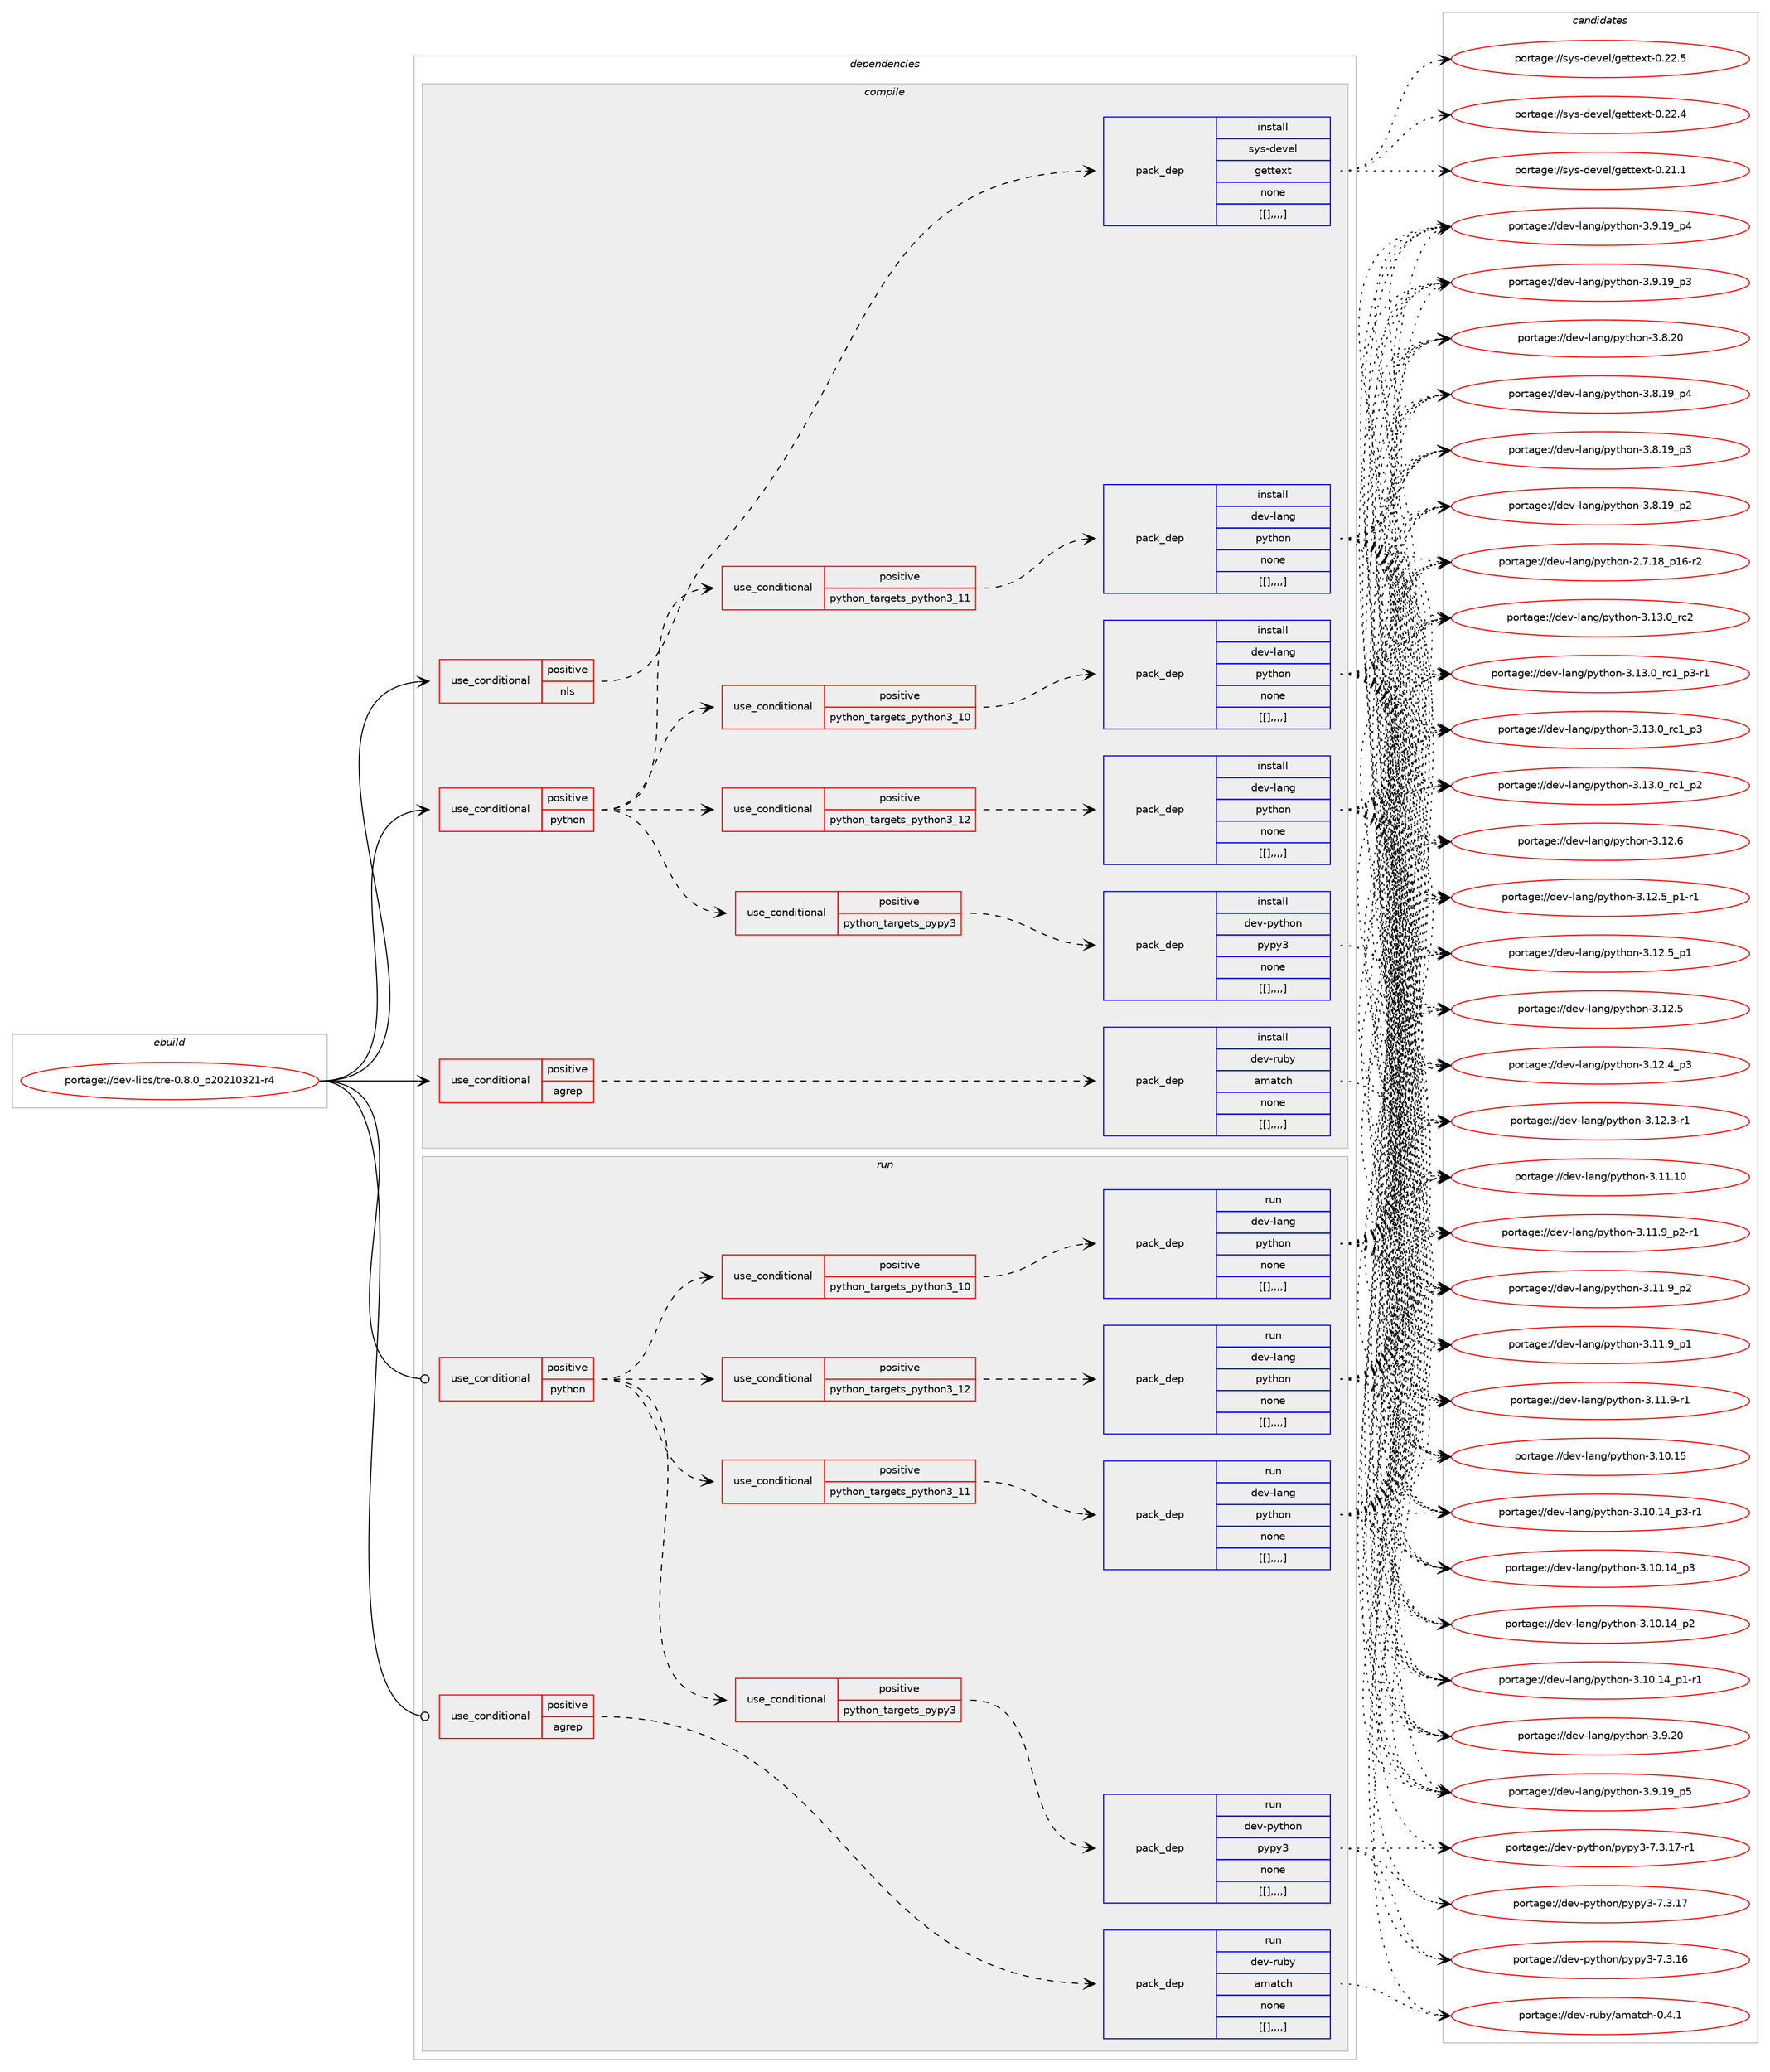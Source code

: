 digraph prolog {

# *************
# Graph options
# *************

newrank=true;
concentrate=true;
compound=true;
graph [rankdir=LR,fontname=Helvetica,fontsize=10,ranksep=1.5];#, ranksep=2.5, nodesep=0.2];
edge  [arrowhead=vee];
node  [fontname=Helvetica,fontsize=10];

# **********
# The ebuild
# **********

subgraph cluster_leftcol {
color=gray;
label=<<i>ebuild</i>>;
id [label="portage://dev-libs/tre-0.8.0_p20210321-r4", color=red, width=4, href="../dev-libs/tre-0.8.0_p20210321-r4.svg"];
}

# ****************
# The dependencies
# ****************

subgraph cluster_midcol {
color=gray;
label=<<i>dependencies</i>>;
subgraph cluster_compile {
fillcolor="#eeeeee";
style=filled;
label=<<i>compile</i>>;
subgraph cond28738 {
dependency115274 [label=<<TABLE BORDER="0" CELLBORDER="1" CELLSPACING="0" CELLPADDING="4"><TR><TD ROWSPAN="3" CELLPADDING="10">use_conditional</TD></TR><TR><TD>positive</TD></TR><TR><TD>agrep</TD></TR></TABLE>>, shape=none, color=red];
subgraph pack85368 {
dependency115275 [label=<<TABLE BORDER="0" CELLBORDER="1" CELLSPACING="0" CELLPADDING="4" WIDTH="220"><TR><TD ROWSPAN="6" CELLPADDING="30">pack_dep</TD></TR><TR><TD WIDTH="110">install</TD></TR><TR><TD>dev-ruby</TD></TR><TR><TD>amatch</TD></TR><TR><TD>none</TD></TR><TR><TD>[[],,,,]</TD></TR></TABLE>>, shape=none, color=blue];
}
dependency115274:e -> dependency115275:w [weight=20,style="dashed",arrowhead="vee"];
}
id:e -> dependency115274:w [weight=20,style="solid",arrowhead="vee"];
subgraph cond28739 {
dependency115276 [label=<<TABLE BORDER="0" CELLBORDER="1" CELLSPACING="0" CELLPADDING="4"><TR><TD ROWSPAN="3" CELLPADDING="10">use_conditional</TD></TR><TR><TD>positive</TD></TR><TR><TD>nls</TD></TR></TABLE>>, shape=none, color=red];
subgraph pack85369 {
dependency115277 [label=<<TABLE BORDER="0" CELLBORDER="1" CELLSPACING="0" CELLPADDING="4" WIDTH="220"><TR><TD ROWSPAN="6" CELLPADDING="30">pack_dep</TD></TR><TR><TD WIDTH="110">install</TD></TR><TR><TD>sys-devel</TD></TR><TR><TD>gettext</TD></TR><TR><TD>none</TD></TR><TR><TD>[[],,,,]</TD></TR></TABLE>>, shape=none, color=blue];
}
dependency115276:e -> dependency115277:w [weight=20,style="dashed",arrowhead="vee"];
}
id:e -> dependency115276:w [weight=20,style="solid",arrowhead="vee"];
subgraph cond28740 {
dependency115278 [label=<<TABLE BORDER="0" CELLBORDER="1" CELLSPACING="0" CELLPADDING="4"><TR><TD ROWSPAN="3" CELLPADDING="10">use_conditional</TD></TR><TR><TD>positive</TD></TR><TR><TD>python</TD></TR></TABLE>>, shape=none, color=red];
subgraph cond28741 {
dependency115279 [label=<<TABLE BORDER="0" CELLBORDER="1" CELLSPACING="0" CELLPADDING="4"><TR><TD ROWSPAN="3" CELLPADDING="10">use_conditional</TD></TR><TR><TD>positive</TD></TR><TR><TD>python_targets_pypy3</TD></TR></TABLE>>, shape=none, color=red];
subgraph pack85370 {
dependency115280 [label=<<TABLE BORDER="0" CELLBORDER="1" CELLSPACING="0" CELLPADDING="4" WIDTH="220"><TR><TD ROWSPAN="6" CELLPADDING="30">pack_dep</TD></TR><TR><TD WIDTH="110">install</TD></TR><TR><TD>dev-python</TD></TR><TR><TD>pypy3</TD></TR><TR><TD>none</TD></TR><TR><TD>[[],,,,]</TD></TR></TABLE>>, shape=none, color=blue];
}
dependency115279:e -> dependency115280:w [weight=20,style="dashed",arrowhead="vee"];
}
dependency115278:e -> dependency115279:w [weight=20,style="dashed",arrowhead="vee"];
subgraph cond28742 {
dependency115281 [label=<<TABLE BORDER="0" CELLBORDER="1" CELLSPACING="0" CELLPADDING="4"><TR><TD ROWSPAN="3" CELLPADDING="10">use_conditional</TD></TR><TR><TD>positive</TD></TR><TR><TD>python_targets_python3_10</TD></TR></TABLE>>, shape=none, color=red];
subgraph pack85371 {
dependency115282 [label=<<TABLE BORDER="0" CELLBORDER="1" CELLSPACING="0" CELLPADDING="4" WIDTH="220"><TR><TD ROWSPAN="6" CELLPADDING="30">pack_dep</TD></TR><TR><TD WIDTH="110">install</TD></TR><TR><TD>dev-lang</TD></TR><TR><TD>python</TD></TR><TR><TD>none</TD></TR><TR><TD>[[],,,,]</TD></TR></TABLE>>, shape=none, color=blue];
}
dependency115281:e -> dependency115282:w [weight=20,style="dashed",arrowhead="vee"];
}
dependency115278:e -> dependency115281:w [weight=20,style="dashed",arrowhead="vee"];
subgraph cond28743 {
dependency115283 [label=<<TABLE BORDER="0" CELLBORDER="1" CELLSPACING="0" CELLPADDING="4"><TR><TD ROWSPAN="3" CELLPADDING="10">use_conditional</TD></TR><TR><TD>positive</TD></TR><TR><TD>python_targets_python3_11</TD></TR></TABLE>>, shape=none, color=red];
subgraph pack85372 {
dependency115284 [label=<<TABLE BORDER="0" CELLBORDER="1" CELLSPACING="0" CELLPADDING="4" WIDTH="220"><TR><TD ROWSPAN="6" CELLPADDING="30">pack_dep</TD></TR><TR><TD WIDTH="110">install</TD></TR><TR><TD>dev-lang</TD></TR><TR><TD>python</TD></TR><TR><TD>none</TD></TR><TR><TD>[[],,,,]</TD></TR></TABLE>>, shape=none, color=blue];
}
dependency115283:e -> dependency115284:w [weight=20,style="dashed",arrowhead="vee"];
}
dependency115278:e -> dependency115283:w [weight=20,style="dashed",arrowhead="vee"];
subgraph cond28744 {
dependency115285 [label=<<TABLE BORDER="0" CELLBORDER="1" CELLSPACING="0" CELLPADDING="4"><TR><TD ROWSPAN="3" CELLPADDING="10">use_conditional</TD></TR><TR><TD>positive</TD></TR><TR><TD>python_targets_python3_12</TD></TR></TABLE>>, shape=none, color=red];
subgraph pack85373 {
dependency115286 [label=<<TABLE BORDER="0" CELLBORDER="1" CELLSPACING="0" CELLPADDING="4" WIDTH="220"><TR><TD ROWSPAN="6" CELLPADDING="30">pack_dep</TD></TR><TR><TD WIDTH="110">install</TD></TR><TR><TD>dev-lang</TD></TR><TR><TD>python</TD></TR><TR><TD>none</TD></TR><TR><TD>[[],,,,]</TD></TR></TABLE>>, shape=none, color=blue];
}
dependency115285:e -> dependency115286:w [weight=20,style="dashed",arrowhead="vee"];
}
dependency115278:e -> dependency115285:w [weight=20,style="dashed",arrowhead="vee"];
}
id:e -> dependency115278:w [weight=20,style="solid",arrowhead="vee"];
}
subgraph cluster_compileandrun {
fillcolor="#eeeeee";
style=filled;
label=<<i>compile and run</i>>;
}
subgraph cluster_run {
fillcolor="#eeeeee";
style=filled;
label=<<i>run</i>>;
subgraph cond28745 {
dependency115287 [label=<<TABLE BORDER="0" CELLBORDER="1" CELLSPACING="0" CELLPADDING="4"><TR><TD ROWSPAN="3" CELLPADDING="10">use_conditional</TD></TR><TR><TD>positive</TD></TR><TR><TD>agrep</TD></TR></TABLE>>, shape=none, color=red];
subgraph pack85374 {
dependency115288 [label=<<TABLE BORDER="0" CELLBORDER="1" CELLSPACING="0" CELLPADDING="4" WIDTH="220"><TR><TD ROWSPAN="6" CELLPADDING="30">pack_dep</TD></TR><TR><TD WIDTH="110">run</TD></TR><TR><TD>dev-ruby</TD></TR><TR><TD>amatch</TD></TR><TR><TD>none</TD></TR><TR><TD>[[],,,,]</TD></TR></TABLE>>, shape=none, color=blue];
}
dependency115287:e -> dependency115288:w [weight=20,style="dashed",arrowhead="vee"];
}
id:e -> dependency115287:w [weight=20,style="solid",arrowhead="odot"];
subgraph cond28746 {
dependency115289 [label=<<TABLE BORDER="0" CELLBORDER="1" CELLSPACING="0" CELLPADDING="4"><TR><TD ROWSPAN="3" CELLPADDING="10">use_conditional</TD></TR><TR><TD>positive</TD></TR><TR><TD>python</TD></TR></TABLE>>, shape=none, color=red];
subgraph cond28747 {
dependency115290 [label=<<TABLE BORDER="0" CELLBORDER="1" CELLSPACING="0" CELLPADDING="4"><TR><TD ROWSPAN="3" CELLPADDING="10">use_conditional</TD></TR><TR><TD>positive</TD></TR><TR><TD>python_targets_pypy3</TD></TR></TABLE>>, shape=none, color=red];
subgraph pack85375 {
dependency115291 [label=<<TABLE BORDER="0" CELLBORDER="1" CELLSPACING="0" CELLPADDING="4" WIDTH="220"><TR><TD ROWSPAN="6" CELLPADDING="30">pack_dep</TD></TR><TR><TD WIDTH="110">run</TD></TR><TR><TD>dev-python</TD></TR><TR><TD>pypy3</TD></TR><TR><TD>none</TD></TR><TR><TD>[[],,,,]</TD></TR></TABLE>>, shape=none, color=blue];
}
dependency115290:e -> dependency115291:w [weight=20,style="dashed",arrowhead="vee"];
}
dependency115289:e -> dependency115290:w [weight=20,style="dashed",arrowhead="vee"];
subgraph cond28748 {
dependency115292 [label=<<TABLE BORDER="0" CELLBORDER="1" CELLSPACING="0" CELLPADDING="4"><TR><TD ROWSPAN="3" CELLPADDING="10">use_conditional</TD></TR><TR><TD>positive</TD></TR><TR><TD>python_targets_python3_10</TD></TR></TABLE>>, shape=none, color=red];
subgraph pack85376 {
dependency115293 [label=<<TABLE BORDER="0" CELLBORDER="1" CELLSPACING="0" CELLPADDING="4" WIDTH="220"><TR><TD ROWSPAN="6" CELLPADDING="30">pack_dep</TD></TR><TR><TD WIDTH="110">run</TD></TR><TR><TD>dev-lang</TD></TR><TR><TD>python</TD></TR><TR><TD>none</TD></TR><TR><TD>[[],,,,]</TD></TR></TABLE>>, shape=none, color=blue];
}
dependency115292:e -> dependency115293:w [weight=20,style="dashed",arrowhead="vee"];
}
dependency115289:e -> dependency115292:w [weight=20,style="dashed",arrowhead="vee"];
subgraph cond28749 {
dependency115294 [label=<<TABLE BORDER="0" CELLBORDER="1" CELLSPACING="0" CELLPADDING="4"><TR><TD ROWSPAN="3" CELLPADDING="10">use_conditional</TD></TR><TR><TD>positive</TD></TR><TR><TD>python_targets_python3_11</TD></TR></TABLE>>, shape=none, color=red];
subgraph pack85377 {
dependency115295 [label=<<TABLE BORDER="0" CELLBORDER="1" CELLSPACING="0" CELLPADDING="4" WIDTH="220"><TR><TD ROWSPAN="6" CELLPADDING="30">pack_dep</TD></TR><TR><TD WIDTH="110">run</TD></TR><TR><TD>dev-lang</TD></TR><TR><TD>python</TD></TR><TR><TD>none</TD></TR><TR><TD>[[],,,,]</TD></TR></TABLE>>, shape=none, color=blue];
}
dependency115294:e -> dependency115295:w [weight=20,style="dashed",arrowhead="vee"];
}
dependency115289:e -> dependency115294:w [weight=20,style="dashed",arrowhead="vee"];
subgraph cond28750 {
dependency115296 [label=<<TABLE BORDER="0" CELLBORDER="1" CELLSPACING="0" CELLPADDING="4"><TR><TD ROWSPAN="3" CELLPADDING="10">use_conditional</TD></TR><TR><TD>positive</TD></TR><TR><TD>python_targets_python3_12</TD></TR></TABLE>>, shape=none, color=red];
subgraph pack85378 {
dependency115297 [label=<<TABLE BORDER="0" CELLBORDER="1" CELLSPACING="0" CELLPADDING="4" WIDTH="220"><TR><TD ROWSPAN="6" CELLPADDING="30">pack_dep</TD></TR><TR><TD WIDTH="110">run</TD></TR><TR><TD>dev-lang</TD></TR><TR><TD>python</TD></TR><TR><TD>none</TD></TR><TR><TD>[[],,,,]</TD></TR></TABLE>>, shape=none, color=blue];
}
dependency115296:e -> dependency115297:w [weight=20,style="dashed",arrowhead="vee"];
}
dependency115289:e -> dependency115296:w [weight=20,style="dashed",arrowhead="vee"];
}
id:e -> dependency115289:w [weight=20,style="solid",arrowhead="odot"];
}
}

# **************
# The candidates
# **************

subgraph cluster_choices {
rank=same;
color=gray;
label=<<i>candidates</i>>;

subgraph choice85368 {
color=black;
nodesep=1;
choice100101118451141179812147971099711699104454846524649 [label="portage://dev-ruby/amatch-0.4.1", color=red, width=4,href="../dev-ruby/amatch-0.4.1.svg"];
dependency115275:e -> choice100101118451141179812147971099711699104454846524649:w [style=dotted,weight="100"];
}
subgraph choice85369 {
color=black;
nodesep=1;
choice115121115451001011181011084710310111611610112011645484650504653 [label="portage://sys-devel/gettext-0.22.5", color=red, width=4,href="../sys-devel/gettext-0.22.5.svg"];
choice115121115451001011181011084710310111611610112011645484650504652 [label="portage://sys-devel/gettext-0.22.4", color=red, width=4,href="../sys-devel/gettext-0.22.4.svg"];
choice115121115451001011181011084710310111611610112011645484650494649 [label="portage://sys-devel/gettext-0.21.1", color=red, width=4,href="../sys-devel/gettext-0.21.1.svg"];
dependency115277:e -> choice115121115451001011181011084710310111611610112011645484650504653:w [style=dotted,weight="100"];
dependency115277:e -> choice115121115451001011181011084710310111611610112011645484650504652:w [style=dotted,weight="100"];
dependency115277:e -> choice115121115451001011181011084710310111611610112011645484650494649:w [style=dotted,weight="100"];
}
subgraph choice85370 {
color=black;
nodesep=1;
choice100101118451121211161041111104711212111212151455546514649554511449 [label="portage://dev-python/pypy3-7.3.17-r1", color=red, width=4,href="../dev-python/pypy3-7.3.17-r1.svg"];
choice10010111845112121116104111110471121211121215145554651464955 [label="portage://dev-python/pypy3-7.3.17", color=red, width=4,href="../dev-python/pypy3-7.3.17.svg"];
choice10010111845112121116104111110471121211121215145554651464954 [label="portage://dev-python/pypy3-7.3.16", color=red, width=4,href="../dev-python/pypy3-7.3.16.svg"];
dependency115280:e -> choice100101118451121211161041111104711212111212151455546514649554511449:w [style=dotted,weight="100"];
dependency115280:e -> choice10010111845112121116104111110471121211121215145554651464955:w [style=dotted,weight="100"];
dependency115280:e -> choice10010111845112121116104111110471121211121215145554651464954:w [style=dotted,weight="100"];
}
subgraph choice85371 {
color=black;
nodesep=1;
choice10010111845108971101034711212111610411111045514649514648951149950 [label="portage://dev-lang/python-3.13.0_rc2", color=red, width=4,href="../dev-lang/python-3.13.0_rc2.svg"];
choice1001011184510897110103471121211161041111104551464951464895114994995112514511449 [label="portage://dev-lang/python-3.13.0_rc1_p3-r1", color=red, width=4,href="../dev-lang/python-3.13.0_rc1_p3-r1.svg"];
choice100101118451089711010347112121116104111110455146495146489511499499511251 [label="portage://dev-lang/python-3.13.0_rc1_p3", color=red, width=4,href="../dev-lang/python-3.13.0_rc1_p3.svg"];
choice100101118451089711010347112121116104111110455146495146489511499499511250 [label="portage://dev-lang/python-3.13.0_rc1_p2", color=red, width=4,href="../dev-lang/python-3.13.0_rc1_p2.svg"];
choice10010111845108971101034711212111610411111045514649504654 [label="portage://dev-lang/python-3.12.6", color=red, width=4,href="../dev-lang/python-3.12.6.svg"];
choice1001011184510897110103471121211161041111104551464950465395112494511449 [label="portage://dev-lang/python-3.12.5_p1-r1", color=red, width=4,href="../dev-lang/python-3.12.5_p1-r1.svg"];
choice100101118451089711010347112121116104111110455146495046539511249 [label="portage://dev-lang/python-3.12.5_p1", color=red, width=4,href="../dev-lang/python-3.12.5_p1.svg"];
choice10010111845108971101034711212111610411111045514649504653 [label="portage://dev-lang/python-3.12.5", color=red, width=4,href="../dev-lang/python-3.12.5.svg"];
choice100101118451089711010347112121116104111110455146495046529511251 [label="portage://dev-lang/python-3.12.4_p3", color=red, width=4,href="../dev-lang/python-3.12.4_p3.svg"];
choice100101118451089711010347112121116104111110455146495046514511449 [label="portage://dev-lang/python-3.12.3-r1", color=red, width=4,href="../dev-lang/python-3.12.3-r1.svg"];
choice1001011184510897110103471121211161041111104551464949464948 [label="portage://dev-lang/python-3.11.10", color=red, width=4,href="../dev-lang/python-3.11.10.svg"];
choice1001011184510897110103471121211161041111104551464949465795112504511449 [label="portage://dev-lang/python-3.11.9_p2-r1", color=red, width=4,href="../dev-lang/python-3.11.9_p2-r1.svg"];
choice100101118451089711010347112121116104111110455146494946579511250 [label="portage://dev-lang/python-3.11.9_p2", color=red, width=4,href="../dev-lang/python-3.11.9_p2.svg"];
choice100101118451089711010347112121116104111110455146494946579511249 [label="portage://dev-lang/python-3.11.9_p1", color=red, width=4,href="../dev-lang/python-3.11.9_p1.svg"];
choice100101118451089711010347112121116104111110455146494946574511449 [label="portage://dev-lang/python-3.11.9-r1", color=red, width=4,href="../dev-lang/python-3.11.9-r1.svg"];
choice1001011184510897110103471121211161041111104551464948464953 [label="portage://dev-lang/python-3.10.15", color=red, width=4,href="../dev-lang/python-3.10.15.svg"];
choice100101118451089711010347112121116104111110455146494846495295112514511449 [label="portage://dev-lang/python-3.10.14_p3-r1", color=red, width=4,href="../dev-lang/python-3.10.14_p3-r1.svg"];
choice10010111845108971101034711212111610411111045514649484649529511251 [label="portage://dev-lang/python-3.10.14_p3", color=red, width=4,href="../dev-lang/python-3.10.14_p3.svg"];
choice10010111845108971101034711212111610411111045514649484649529511250 [label="portage://dev-lang/python-3.10.14_p2", color=red, width=4,href="../dev-lang/python-3.10.14_p2.svg"];
choice100101118451089711010347112121116104111110455146494846495295112494511449 [label="portage://dev-lang/python-3.10.14_p1-r1", color=red, width=4,href="../dev-lang/python-3.10.14_p1-r1.svg"];
choice10010111845108971101034711212111610411111045514657465048 [label="portage://dev-lang/python-3.9.20", color=red, width=4,href="../dev-lang/python-3.9.20.svg"];
choice100101118451089711010347112121116104111110455146574649579511253 [label="portage://dev-lang/python-3.9.19_p5", color=red, width=4,href="../dev-lang/python-3.9.19_p5.svg"];
choice100101118451089711010347112121116104111110455146574649579511252 [label="portage://dev-lang/python-3.9.19_p4", color=red, width=4,href="../dev-lang/python-3.9.19_p4.svg"];
choice100101118451089711010347112121116104111110455146574649579511251 [label="portage://dev-lang/python-3.9.19_p3", color=red, width=4,href="../dev-lang/python-3.9.19_p3.svg"];
choice10010111845108971101034711212111610411111045514656465048 [label="portage://dev-lang/python-3.8.20", color=red, width=4,href="../dev-lang/python-3.8.20.svg"];
choice100101118451089711010347112121116104111110455146564649579511252 [label="portage://dev-lang/python-3.8.19_p4", color=red, width=4,href="../dev-lang/python-3.8.19_p4.svg"];
choice100101118451089711010347112121116104111110455146564649579511251 [label="portage://dev-lang/python-3.8.19_p3", color=red, width=4,href="../dev-lang/python-3.8.19_p3.svg"];
choice100101118451089711010347112121116104111110455146564649579511250 [label="portage://dev-lang/python-3.8.19_p2", color=red, width=4,href="../dev-lang/python-3.8.19_p2.svg"];
choice100101118451089711010347112121116104111110455046554649569511249544511450 [label="portage://dev-lang/python-2.7.18_p16-r2", color=red, width=4,href="../dev-lang/python-2.7.18_p16-r2.svg"];
dependency115282:e -> choice10010111845108971101034711212111610411111045514649514648951149950:w [style=dotted,weight="100"];
dependency115282:e -> choice1001011184510897110103471121211161041111104551464951464895114994995112514511449:w [style=dotted,weight="100"];
dependency115282:e -> choice100101118451089711010347112121116104111110455146495146489511499499511251:w [style=dotted,weight="100"];
dependency115282:e -> choice100101118451089711010347112121116104111110455146495146489511499499511250:w [style=dotted,weight="100"];
dependency115282:e -> choice10010111845108971101034711212111610411111045514649504654:w [style=dotted,weight="100"];
dependency115282:e -> choice1001011184510897110103471121211161041111104551464950465395112494511449:w [style=dotted,weight="100"];
dependency115282:e -> choice100101118451089711010347112121116104111110455146495046539511249:w [style=dotted,weight="100"];
dependency115282:e -> choice10010111845108971101034711212111610411111045514649504653:w [style=dotted,weight="100"];
dependency115282:e -> choice100101118451089711010347112121116104111110455146495046529511251:w [style=dotted,weight="100"];
dependency115282:e -> choice100101118451089711010347112121116104111110455146495046514511449:w [style=dotted,weight="100"];
dependency115282:e -> choice1001011184510897110103471121211161041111104551464949464948:w [style=dotted,weight="100"];
dependency115282:e -> choice1001011184510897110103471121211161041111104551464949465795112504511449:w [style=dotted,weight="100"];
dependency115282:e -> choice100101118451089711010347112121116104111110455146494946579511250:w [style=dotted,weight="100"];
dependency115282:e -> choice100101118451089711010347112121116104111110455146494946579511249:w [style=dotted,weight="100"];
dependency115282:e -> choice100101118451089711010347112121116104111110455146494946574511449:w [style=dotted,weight="100"];
dependency115282:e -> choice1001011184510897110103471121211161041111104551464948464953:w [style=dotted,weight="100"];
dependency115282:e -> choice100101118451089711010347112121116104111110455146494846495295112514511449:w [style=dotted,weight="100"];
dependency115282:e -> choice10010111845108971101034711212111610411111045514649484649529511251:w [style=dotted,weight="100"];
dependency115282:e -> choice10010111845108971101034711212111610411111045514649484649529511250:w [style=dotted,weight="100"];
dependency115282:e -> choice100101118451089711010347112121116104111110455146494846495295112494511449:w [style=dotted,weight="100"];
dependency115282:e -> choice10010111845108971101034711212111610411111045514657465048:w [style=dotted,weight="100"];
dependency115282:e -> choice100101118451089711010347112121116104111110455146574649579511253:w [style=dotted,weight="100"];
dependency115282:e -> choice100101118451089711010347112121116104111110455146574649579511252:w [style=dotted,weight="100"];
dependency115282:e -> choice100101118451089711010347112121116104111110455146574649579511251:w [style=dotted,weight="100"];
dependency115282:e -> choice10010111845108971101034711212111610411111045514656465048:w [style=dotted,weight="100"];
dependency115282:e -> choice100101118451089711010347112121116104111110455146564649579511252:w [style=dotted,weight="100"];
dependency115282:e -> choice100101118451089711010347112121116104111110455146564649579511251:w [style=dotted,weight="100"];
dependency115282:e -> choice100101118451089711010347112121116104111110455146564649579511250:w [style=dotted,weight="100"];
dependency115282:e -> choice100101118451089711010347112121116104111110455046554649569511249544511450:w [style=dotted,weight="100"];
}
subgraph choice85372 {
color=black;
nodesep=1;
choice10010111845108971101034711212111610411111045514649514648951149950 [label="portage://dev-lang/python-3.13.0_rc2", color=red, width=4,href="../dev-lang/python-3.13.0_rc2.svg"];
choice1001011184510897110103471121211161041111104551464951464895114994995112514511449 [label="portage://dev-lang/python-3.13.0_rc1_p3-r1", color=red, width=4,href="../dev-lang/python-3.13.0_rc1_p3-r1.svg"];
choice100101118451089711010347112121116104111110455146495146489511499499511251 [label="portage://dev-lang/python-3.13.0_rc1_p3", color=red, width=4,href="../dev-lang/python-3.13.0_rc1_p3.svg"];
choice100101118451089711010347112121116104111110455146495146489511499499511250 [label="portage://dev-lang/python-3.13.0_rc1_p2", color=red, width=4,href="../dev-lang/python-3.13.0_rc1_p2.svg"];
choice10010111845108971101034711212111610411111045514649504654 [label="portage://dev-lang/python-3.12.6", color=red, width=4,href="../dev-lang/python-3.12.6.svg"];
choice1001011184510897110103471121211161041111104551464950465395112494511449 [label="portage://dev-lang/python-3.12.5_p1-r1", color=red, width=4,href="../dev-lang/python-3.12.5_p1-r1.svg"];
choice100101118451089711010347112121116104111110455146495046539511249 [label="portage://dev-lang/python-3.12.5_p1", color=red, width=4,href="../dev-lang/python-3.12.5_p1.svg"];
choice10010111845108971101034711212111610411111045514649504653 [label="portage://dev-lang/python-3.12.5", color=red, width=4,href="../dev-lang/python-3.12.5.svg"];
choice100101118451089711010347112121116104111110455146495046529511251 [label="portage://dev-lang/python-3.12.4_p3", color=red, width=4,href="../dev-lang/python-3.12.4_p3.svg"];
choice100101118451089711010347112121116104111110455146495046514511449 [label="portage://dev-lang/python-3.12.3-r1", color=red, width=4,href="../dev-lang/python-3.12.3-r1.svg"];
choice1001011184510897110103471121211161041111104551464949464948 [label="portage://dev-lang/python-3.11.10", color=red, width=4,href="../dev-lang/python-3.11.10.svg"];
choice1001011184510897110103471121211161041111104551464949465795112504511449 [label="portage://dev-lang/python-3.11.9_p2-r1", color=red, width=4,href="../dev-lang/python-3.11.9_p2-r1.svg"];
choice100101118451089711010347112121116104111110455146494946579511250 [label="portage://dev-lang/python-3.11.9_p2", color=red, width=4,href="../dev-lang/python-3.11.9_p2.svg"];
choice100101118451089711010347112121116104111110455146494946579511249 [label="portage://dev-lang/python-3.11.9_p1", color=red, width=4,href="../dev-lang/python-3.11.9_p1.svg"];
choice100101118451089711010347112121116104111110455146494946574511449 [label="portage://dev-lang/python-3.11.9-r1", color=red, width=4,href="../dev-lang/python-3.11.9-r1.svg"];
choice1001011184510897110103471121211161041111104551464948464953 [label="portage://dev-lang/python-3.10.15", color=red, width=4,href="../dev-lang/python-3.10.15.svg"];
choice100101118451089711010347112121116104111110455146494846495295112514511449 [label="portage://dev-lang/python-3.10.14_p3-r1", color=red, width=4,href="../dev-lang/python-3.10.14_p3-r1.svg"];
choice10010111845108971101034711212111610411111045514649484649529511251 [label="portage://dev-lang/python-3.10.14_p3", color=red, width=4,href="../dev-lang/python-3.10.14_p3.svg"];
choice10010111845108971101034711212111610411111045514649484649529511250 [label="portage://dev-lang/python-3.10.14_p2", color=red, width=4,href="../dev-lang/python-3.10.14_p2.svg"];
choice100101118451089711010347112121116104111110455146494846495295112494511449 [label="portage://dev-lang/python-3.10.14_p1-r1", color=red, width=4,href="../dev-lang/python-3.10.14_p1-r1.svg"];
choice10010111845108971101034711212111610411111045514657465048 [label="portage://dev-lang/python-3.9.20", color=red, width=4,href="../dev-lang/python-3.9.20.svg"];
choice100101118451089711010347112121116104111110455146574649579511253 [label="portage://dev-lang/python-3.9.19_p5", color=red, width=4,href="../dev-lang/python-3.9.19_p5.svg"];
choice100101118451089711010347112121116104111110455146574649579511252 [label="portage://dev-lang/python-3.9.19_p4", color=red, width=4,href="../dev-lang/python-3.9.19_p4.svg"];
choice100101118451089711010347112121116104111110455146574649579511251 [label="portage://dev-lang/python-3.9.19_p3", color=red, width=4,href="../dev-lang/python-3.9.19_p3.svg"];
choice10010111845108971101034711212111610411111045514656465048 [label="portage://dev-lang/python-3.8.20", color=red, width=4,href="../dev-lang/python-3.8.20.svg"];
choice100101118451089711010347112121116104111110455146564649579511252 [label="portage://dev-lang/python-3.8.19_p4", color=red, width=4,href="../dev-lang/python-3.8.19_p4.svg"];
choice100101118451089711010347112121116104111110455146564649579511251 [label="portage://dev-lang/python-3.8.19_p3", color=red, width=4,href="../dev-lang/python-3.8.19_p3.svg"];
choice100101118451089711010347112121116104111110455146564649579511250 [label="portage://dev-lang/python-3.8.19_p2", color=red, width=4,href="../dev-lang/python-3.8.19_p2.svg"];
choice100101118451089711010347112121116104111110455046554649569511249544511450 [label="portage://dev-lang/python-2.7.18_p16-r2", color=red, width=4,href="../dev-lang/python-2.7.18_p16-r2.svg"];
dependency115284:e -> choice10010111845108971101034711212111610411111045514649514648951149950:w [style=dotted,weight="100"];
dependency115284:e -> choice1001011184510897110103471121211161041111104551464951464895114994995112514511449:w [style=dotted,weight="100"];
dependency115284:e -> choice100101118451089711010347112121116104111110455146495146489511499499511251:w [style=dotted,weight="100"];
dependency115284:e -> choice100101118451089711010347112121116104111110455146495146489511499499511250:w [style=dotted,weight="100"];
dependency115284:e -> choice10010111845108971101034711212111610411111045514649504654:w [style=dotted,weight="100"];
dependency115284:e -> choice1001011184510897110103471121211161041111104551464950465395112494511449:w [style=dotted,weight="100"];
dependency115284:e -> choice100101118451089711010347112121116104111110455146495046539511249:w [style=dotted,weight="100"];
dependency115284:e -> choice10010111845108971101034711212111610411111045514649504653:w [style=dotted,weight="100"];
dependency115284:e -> choice100101118451089711010347112121116104111110455146495046529511251:w [style=dotted,weight="100"];
dependency115284:e -> choice100101118451089711010347112121116104111110455146495046514511449:w [style=dotted,weight="100"];
dependency115284:e -> choice1001011184510897110103471121211161041111104551464949464948:w [style=dotted,weight="100"];
dependency115284:e -> choice1001011184510897110103471121211161041111104551464949465795112504511449:w [style=dotted,weight="100"];
dependency115284:e -> choice100101118451089711010347112121116104111110455146494946579511250:w [style=dotted,weight="100"];
dependency115284:e -> choice100101118451089711010347112121116104111110455146494946579511249:w [style=dotted,weight="100"];
dependency115284:e -> choice100101118451089711010347112121116104111110455146494946574511449:w [style=dotted,weight="100"];
dependency115284:e -> choice1001011184510897110103471121211161041111104551464948464953:w [style=dotted,weight="100"];
dependency115284:e -> choice100101118451089711010347112121116104111110455146494846495295112514511449:w [style=dotted,weight="100"];
dependency115284:e -> choice10010111845108971101034711212111610411111045514649484649529511251:w [style=dotted,weight="100"];
dependency115284:e -> choice10010111845108971101034711212111610411111045514649484649529511250:w [style=dotted,weight="100"];
dependency115284:e -> choice100101118451089711010347112121116104111110455146494846495295112494511449:w [style=dotted,weight="100"];
dependency115284:e -> choice10010111845108971101034711212111610411111045514657465048:w [style=dotted,weight="100"];
dependency115284:e -> choice100101118451089711010347112121116104111110455146574649579511253:w [style=dotted,weight="100"];
dependency115284:e -> choice100101118451089711010347112121116104111110455146574649579511252:w [style=dotted,weight="100"];
dependency115284:e -> choice100101118451089711010347112121116104111110455146574649579511251:w [style=dotted,weight="100"];
dependency115284:e -> choice10010111845108971101034711212111610411111045514656465048:w [style=dotted,weight="100"];
dependency115284:e -> choice100101118451089711010347112121116104111110455146564649579511252:w [style=dotted,weight="100"];
dependency115284:e -> choice100101118451089711010347112121116104111110455146564649579511251:w [style=dotted,weight="100"];
dependency115284:e -> choice100101118451089711010347112121116104111110455146564649579511250:w [style=dotted,weight="100"];
dependency115284:e -> choice100101118451089711010347112121116104111110455046554649569511249544511450:w [style=dotted,weight="100"];
}
subgraph choice85373 {
color=black;
nodesep=1;
choice10010111845108971101034711212111610411111045514649514648951149950 [label="portage://dev-lang/python-3.13.0_rc2", color=red, width=4,href="../dev-lang/python-3.13.0_rc2.svg"];
choice1001011184510897110103471121211161041111104551464951464895114994995112514511449 [label="portage://dev-lang/python-3.13.0_rc1_p3-r1", color=red, width=4,href="../dev-lang/python-3.13.0_rc1_p3-r1.svg"];
choice100101118451089711010347112121116104111110455146495146489511499499511251 [label="portage://dev-lang/python-3.13.0_rc1_p3", color=red, width=4,href="../dev-lang/python-3.13.0_rc1_p3.svg"];
choice100101118451089711010347112121116104111110455146495146489511499499511250 [label="portage://dev-lang/python-3.13.0_rc1_p2", color=red, width=4,href="../dev-lang/python-3.13.0_rc1_p2.svg"];
choice10010111845108971101034711212111610411111045514649504654 [label="portage://dev-lang/python-3.12.6", color=red, width=4,href="../dev-lang/python-3.12.6.svg"];
choice1001011184510897110103471121211161041111104551464950465395112494511449 [label="portage://dev-lang/python-3.12.5_p1-r1", color=red, width=4,href="../dev-lang/python-3.12.5_p1-r1.svg"];
choice100101118451089711010347112121116104111110455146495046539511249 [label="portage://dev-lang/python-3.12.5_p1", color=red, width=4,href="../dev-lang/python-3.12.5_p1.svg"];
choice10010111845108971101034711212111610411111045514649504653 [label="portage://dev-lang/python-3.12.5", color=red, width=4,href="../dev-lang/python-3.12.5.svg"];
choice100101118451089711010347112121116104111110455146495046529511251 [label="portage://dev-lang/python-3.12.4_p3", color=red, width=4,href="../dev-lang/python-3.12.4_p3.svg"];
choice100101118451089711010347112121116104111110455146495046514511449 [label="portage://dev-lang/python-3.12.3-r1", color=red, width=4,href="../dev-lang/python-3.12.3-r1.svg"];
choice1001011184510897110103471121211161041111104551464949464948 [label="portage://dev-lang/python-3.11.10", color=red, width=4,href="../dev-lang/python-3.11.10.svg"];
choice1001011184510897110103471121211161041111104551464949465795112504511449 [label="portage://dev-lang/python-3.11.9_p2-r1", color=red, width=4,href="../dev-lang/python-3.11.9_p2-r1.svg"];
choice100101118451089711010347112121116104111110455146494946579511250 [label="portage://dev-lang/python-3.11.9_p2", color=red, width=4,href="../dev-lang/python-3.11.9_p2.svg"];
choice100101118451089711010347112121116104111110455146494946579511249 [label="portage://dev-lang/python-3.11.9_p1", color=red, width=4,href="../dev-lang/python-3.11.9_p1.svg"];
choice100101118451089711010347112121116104111110455146494946574511449 [label="portage://dev-lang/python-3.11.9-r1", color=red, width=4,href="../dev-lang/python-3.11.9-r1.svg"];
choice1001011184510897110103471121211161041111104551464948464953 [label="portage://dev-lang/python-3.10.15", color=red, width=4,href="../dev-lang/python-3.10.15.svg"];
choice100101118451089711010347112121116104111110455146494846495295112514511449 [label="portage://dev-lang/python-3.10.14_p3-r1", color=red, width=4,href="../dev-lang/python-3.10.14_p3-r1.svg"];
choice10010111845108971101034711212111610411111045514649484649529511251 [label="portage://dev-lang/python-3.10.14_p3", color=red, width=4,href="../dev-lang/python-3.10.14_p3.svg"];
choice10010111845108971101034711212111610411111045514649484649529511250 [label="portage://dev-lang/python-3.10.14_p2", color=red, width=4,href="../dev-lang/python-3.10.14_p2.svg"];
choice100101118451089711010347112121116104111110455146494846495295112494511449 [label="portage://dev-lang/python-3.10.14_p1-r1", color=red, width=4,href="../dev-lang/python-3.10.14_p1-r1.svg"];
choice10010111845108971101034711212111610411111045514657465048 [label="portage://dev-lang/python-3.9.20", color=red, width=4,href="../dev-lang/python-3.9.20.svg"];
choice100101118451089711010347112121116104111110455146574649579511253 [label="portage://dev-lang/python-3.9.19_p5", color=red, width=4,href="../dev-lang/python-3.9.19_p5.svg"];
choice100101118451089711010347112121116104111110455146574649579511252 [label="portage://dev-lang/python-3.9.19_p4", color=red, width=4,href="../dev-lang/python-3.9.19_p4.svg"];
choice100101118451089711010347112121116104111110455146574649579511251 [label="portage://dev-lang/python-3.9.19_p3", color=red, width=4,href="../dev-lang/python-3.9.19_p3.svg"];
choice10010111845108971101034711212111610411111045514656465048 [label="portage://dev-lang/python-3.8.20", color=red, width=4,href="../dev-lang/python-3.8.20.svg"];
choice100101118451089711010347112121116104111110455146564649579511252 [label="portage://dev-lang/python-3.8.19_p4", color=red, width=4,href="../dev-lang/python-3.8.19_p4.svg"];
choice100101118451089711010347112121116104111110455146564649579511251 [label="portage://dev-lang/python-3.8.19_p3", color=red, width=4,href="../dev-lang/python-3.8.19_p3.svg"];
choice100101118451089711010347112121116104111110455146564649579511250 [label="portage://dev-lang/python-3.8.19_p2", color=red, width=4,href="../dev-lang/python-3.8.19_p2.svg"];
choice100101118451089711010347112121116104111110455046554649569511249544511450 [label="portage://dev-lang/python-2.7.18_p16-r2", color=red, width=4,href="../dev-lang/python-2.7.18_p16-r2.svg"];
dependency115286:e -> choice10010111845108971101034711212111610411111045514649514648951149950:w [style=dotted,weight="100"];
dependency115286:e -> choice1001011184510897110103471121211161041111104551464951464895114994995112514511449:w [style=dotted,weight="100"];
dependency115286:e -> choice100101118451089711010347112121116104111110455146495146489511499499511251:w [style=dotted,weight="100"];
dependency115286:e -> choice100101118451089711010347112121116104111110455146495146489511499499511250:w [style=dotted,weight="100"];
dependency115286:e -> choice10010111845108971101034711212111610411111045514649504654:w [style=dotted,weight="100"];
dependency115286:e -> choice1001011184510897110103471121211161041111104551464950465395112494511449:w [style=dotted,weight="100"];
dependency115286:e -> choice100101118451089711010347112121116104111110455146495046539511249:w [style=dotted,weight="100"];
dependency115286:e -> choice10010111845108971101034711212111610411111045514649504653:w [style=dotted,weight="100"];
dependency115286:e -> choice100101118451089711010347112121116104111110455146495046529511251:w [style=dotted,weight="100"];
dependency115286:e -> choice100101118451089711010347112121116104111110455146495046514511449:w [style=dotted,weight="100"];
dependency115286:e -> choice1001011184510897110103471121211161041111104551464949464948:w [style=dotted,weight="100"];
dependency115286:e -> choice1001011184510897110103471121211161041111104551464949465795112504511449:w [style=dotted,weight="100"];
dependency115286:e -> choice100101118451089711010347112121116104111110455146494946579511250:w [style=dotted,weight="100"];
dependency115286:e -> choice100101118451089711010347112121116104111110455146494946579511249:w [style=dotted,weight="100"];
dependency115286:e -> choice100101118451089711010347112121116104111110455146494946574511449:w [style=dotted,weight="100"];
dependency115286:e -> choice1001011184510897110103471121211161041111104551464948464953:w [style=dotted,weight="100"];
dependency115286:e -> choice100101118451089711010347112121116104111110455146494846495295112514511449:w [style=dotted,weight="100"];
dependency115286:e -> choice10010111845108971101034711212111610411111045514649484649529511251:w [style=dotted,weight="100"];
dependency115286:e -> choice10010111845108971101034711212111610411111045514649484649529511250:w [style=dotted,weight="100"];
dependency115286:e -> choice100101118451089711010347112121116104111110455146494846495295112494511449:w [style=dotted,weight="100"];
dependency115286:e -> choice10010111845108971101034711212111610411111045514657465048:w [style=dotted,weight="100"];
dependency115286:e -> choice100101118451089711010347112121116104111110455146574649579511253:w [style=dotted,weight="100"];
dependency115286:e -> choice100101118451089711010347112121116104111110455146574649579511252:w [style=dotted,weight="100"];
dependency115286:e -> choice100101118451089711010347112121116104111110455146574649579511251:w [style=dotted,weight="100"];
dependency115286:e -> choice10010111845108971101034711212111610411111045514656465048:w [style=dotted,weight="100"];
dependency115286:e -> choice100101118451089711010347112121116104111110455146564649579511252:w [style=dotted,weight="100"];
dependency115286:e -> choice100101118451089711010347112121116104111110455146564649579511251:w [style=dotted,weight="100"];
dependency115286:e -> choice100101118451089711010347112121116104111110455146564649579511250:w [style=dotted,weight="100"];
dependency115286:e -> choice100101118451089711010347112121116104111110455046554649569511249544511450:w [style=dotted,weight="100"];
}
subgraph choice85374 {
color=black;
nodesep=1;
choice100101118451141179812147971099711699104454846524649 [label="portage://dev-ruby/amatch-0.4.1", color=red, width=4,href="../dev-ruby/amatch-0.4.1.svg"];
dependency115288:e -> choice100101118451141179812147971099711699104454846524649:w [style=dotted,weight="100"];
}
subgraph choice85375 {
color=black;
nodesep=1;
choice100101118451121211161041111104711212111212151455546514649554511449 [label="portage://dev-python/pypy3-7.3.17-r1", color=red, width=4,href="../dev-python/pypy3-7.3.17-r1.svg"];
choice10010111845112121116104111110471121211121215145554651464955 [label="portage://dev-python/pypy3-7.3.17", color=red, width=4,href="../dev-python/pypy3-7.3.17.svg"];
choice10010111845112121116104111110471121211121215145554651464954 [label="portage://dev-python/pypy3-7.3.16", color=red, width=4,href="../dev-python/pypy3-7.3.16.svg"];
dependency115291:e -> choice100101118451121211161041111104711212111212151455546514649554511449:w [style=dotted,weight="100"];
dependency115291:e -> choice10010111845112121116104111110471121211121215145554651464955:w [style=dotted,weight="100"];
dependency115291:e -> choice10010111845112121116104111110471121211121215145554651464954:w [style=dotted,weight="100"];
}
subgraph choice85376 {
color=black;
nodesep=1;
choice10010111845108971101034711212111610411111045514649514648951149950 [label="portage://dev-lang/python-3.13.0_rc2", color=red, width=4,href="../dev-lang/python-3.13.0_rc2.svg"];
choice1001011184510897110103471121211161041111104551464951464895114994995112514511449 [label="portage://dev-lang/python-3.13.0_rc1_p3-r1", color=red, width=4,href="../dev-lang/python-3.13.0_rc1_p3-r1.svg"];
choice100101118451089711010347112121116104111110455146495146489511499499511251 [label="portage://dev-lang/python-3.13.0_rc1_p3", color=red, width=4,href="../dev-lang/python-3.13.0_rc1_p3.svg"];
choice100101118451089711010347112121116104111110455146495146489511499499511250 [label="portage://dev-lang/python-3.13.0_rc1_p2", color=red, width=4,href="../dev-lang/python-3.13.0_rc1_p2.svg"];
choice10010111845108971101034711212111610411111045514649504654 [label="portage://dev-lang/python-3.12.6", color=red, width=4,href="../dev-lang/python-3.12.6.svg"];
choice1001011184510897110103471121211161041111104551464950465395112494511449 [label="portage://dev-lang/python-3.12.5_p1-r1", color=red, width=4,href="../dev-lang/python-3.12.5_p1-r1.svg"];
choice100101118451089711010347112121116104111110455146495046539511249 [label="portage://dev-lang/python-3.12.5_p1", color=red, width=4,href="../dev-lang/python-3.12.5_p1.svg"];
choice10010111845108971101034711212111610411111045514649504653 [label="portage://dev-lang/python-3.12.5", color=red, width=4,href="../dev-lang/python-3.12.5.svg"];
choice100101118451089711010347112121116104111110455146495046529511251 [label="portage://dev-lang/python-3.12.4_p3", color=red, width=4,href="../dev-lang/python-3.12.4_p3.svg"];
choice100101118451089711010347112121116104111110455146495046514511449 [label="portage://dev-lang/python-3.12.3-r1", color=red, width=4,href="../dev-lang/python-3.12.3-r1.svg"];
choice1001011184510897110103471121211161041111104551464949464948 [label="portage://dev-lang/python-3.11.10", color=red, width=4,href="../dev-lang/python-3.11.10.svg"];
choice1001011184510897110103471121211161041111104551464949465795112504511449 [label="portage://dev-lang/python-3.11.9_p2-r1", color=red, width=4,href="../dev-lang/python-3.11.9_p2-r1.svg"];
choice100101118451089711010347112121116104111110455146494946579511250 [label="portage://dev-lang/python-3.11.9_p2", color=red, width=4,href="../dev-lang/python-3.11.9_p2.svg"];
choice100101118451089711010347112121116104111110455146494946579511249 [label="portage://dev-lang/python-3.11.9_p1", color=red, width=4,href="../dev-lang/python-3.11.9_p1.svg"];
choice100101118451089711010347112121116104111110455146494946574511449 [label="portage://dev-lang/python-3.11.9-r1", color=red, width=4,href="../dev-lang/python-3.11.9-r1.svg"];
choice1001011184510897110103471121211161041111104551464948464953 [label="portage://dev-lang/python-3.10.15", color=red, width=4,href="../dev-lang/python-3.10.15.svg"];
choice100101118451089711010347112121116104111110455146494846495295112514511449 [label="portage://dev-lang/python-3.10.14_p3-r1", color=red, width=4,href="../dev-lang/python-3.10.14_p3-r1.svg"];
choice10010111845108971101034711212111610411111045514649484649529511251 [label="portage://dev-lang/python-3.10.14_p3", color=red, width=4,href="../dev-lang/python-3.10.14_p3.svg"];
choice10010111845108971101034711212111610411111045514649484649529511250 [label="portage://dev-lang/python-3.10.14_p2", color=red, width=4,href="../dev-lang/python-3.10.14_p2.svg"];
choice100101118451089711010347112121116104111110455146494846495295112494511449 [label="portage://dev-lang/python-3.10.14_p1-r1", color=red, width=4,href="../dev-lang/python-3.10.14_p1-r1.svg"];
choice10010111845108971101034711212111610411111045514657465048 [label="portage://dev-lang/python-3.9.20", color=red, width=4,href="../dev-lang/python-3.9.20.svg"];
choice100101118451089711010347112121116104111110455146574649579511253 [label="portage://dev-lang/python-3.9.19_p5", color=red, width=4,href="../dev-lang/python-3.9.19_p5.svg"];
choice100101118451089711010347112121116104111110455146574649579511252 [label="portage://dev-lang/python-3.9.19_p4", color=red, width=4,href="../dev-lang/python-3.9.19_p4.svg"];
choice100101118451089711010347112121116104111110455146574649579511251 [label="portage://dev-lang/python-3.9.19_p3", color=red, width=4,href="../dev-lang/python-3.9.19_p3.svg"];
choice10010111845108971101034711212111610411111045514656465048 [label="portage://dev-lang/python-3.8.20", color=red, width=4,href="../dev-lang/python-3.8.20.svg"];
choice100101118451089711010347112121116104111110455146564649579511252 [label="portage://dev-lang/python-3.8.19_p4", color=red, width=4,href="../dev-lang/python-3.8.19_p4.svg"];
choice100101118451089711010347112121116104111110455146564649579511251 [label="portage://dev-lang/python-3.8.19_p3", color=red, width=4,href="../dev-lang/python-3.8.19_p3.svg"];
choice100101118451089711010347112121116104111110455146564649579511250 [label="portage://dev-lang/python-3.8.19_p2", color=red, width=4,href="../dev-lang/python-3.8.19_p2.svg"];
choice100101118451089711010347112121116104111110455046554649569511249544511450 [label="portage://dev-lang/python-2.7.18_p16-r2", color=red, width=4,href="../dev-lang/python-2.7.18_p16-r2.svg"];
dependency115293:e -> choice10010111845108971101034711212111610411111045514649514648951149950:w [style=dotted,weight="100"];
dependency115293:e -> choice1001011184510897110103471121211161041111104551464951464895114994995112514511449:w [style=dotted,weight="100"];
dependency115293:e -> choice100101118451089711010347112121116104111110455146495146489511499499511251:w [style=dotted,weight="100"];
dependency115293:e -> choice100101118451089711010347112121116104111110455146495146489511499499511250:w [style=dotted,weight="100"];
dependency115293:e -> choice10010111845108971101034711212111610411111045514649504654:w [style=dotted,weight="100"];
dependency115293:e -> choice1001011184510897110103471121211161041111104551464950465395112494511449:w [style=dotted,weight="100"];
dependency115293:e -> choice100101118451089711010347112121116104111110455146495046539511249:w [style=dotted,weight="100"];
dependency115293:e -> choice10010111845108971101034711212111610411111045514649504653:w [style=dotted,weight="100"];
dependency115293:e -> choice100101118451089711010347112121116104111110455146495046529511251:w [style=dotted,weight="100"];
dependency115293:e -> choice100101118451089711010347112121116104111110455146495046514511449:w [style=dotted,weight="100"];
dependency115293:e -> choice1001011184510897110103471121211161041111104551464949464948:w [style=dotted,weight="100"];
dependency115293:e -> choice1001011184510897110103471121211161041111104551464949465795112504511449:w [style=dotted,weight="100"];
dependency115293:e -> choice100101118451089711010347112121116104111110455146494946579511250:w [style=dotted,weight="100"];
dependency115293:e -> choice100101118451089711010347112121116104111110455146494946579511249:w [style=dotted,weight="100"];
dependency115293:e -> choice100101118451089711010347112121116104111110455146494946574511449:w [style=dotted,weight="100"];
dependency115293:e -> choice1001011184510897110103471121211161041111104551464948464953:w [style=dotted,weight="100"];
dependency115293:e -> choice100101118451089711010347112121116104111110455146494846495295112514511449:w [style=dotted,weight="100"];
dependency115293:e -> choice10010111845108971101034711212111610411111045514649484649529511251:w [style=dotted,weight="100"];
dependency115293:e -> choice10010111845108971101034711212111610411111045514649484649529511250:w [style=dotted,weight="100"];
dependency115293:e -> choice100101118451089711010347112121116104111110455146494846495295112494511449:w [style=dotted,weight="100"];
dependency115293:e -> choice10010111845108971101034711212111610411111045514657465048:w [style=dotted,weight="100"];
dependency115293:e -> choice100101118451089711010347112121116104111110455146574649579511253:w [style=dotted,weight="100"];
dependency115293:e -> choice100101118451089711010347112121116104111110455146574649579511252:w [style=dotted,weight="100"];
dependency115293:e -> choice100101118451089711010347112121116104111110455146574649579511251:w [style=dotted,weight="100"];
dependency115293:e -> choice10010111845108971101034711212111610411111045514656465048:w [style=dotted,weight="100"];
dependency115293:e -> choice100101118451089711010347112121116104111110455146564649579511252:w [style=dotted,weight="100"];
dependency115293:e -> choice100101118451089711010347112121116104111110455146564649579511251:w [style=dotted,weight="100"];
dependency115293:e -> choice100101118451089711010347112121116104111110455146564649579511250:w [style=dotted,weight="100"];
dependency115293:e -> choice100101118451089711010347112121116104111110455046554649569511249544511450:w [style=dotted,weight="100"];
}
subgraph choice85377 {
color=black;
nodesep=1;
choice10010111845108971101034711212111610411111045514649514648951149950 [label="portage://dev-lang/python-3.13.0_rc2", color=red, width=4,href="../dev-lang/python-3.13.0_rc2.svg"];
choice1001011184510897110103471121211161041111104551464951464895114994995112514511449 [label="portage://dev-lang/python-3.13.0_rc1_p3-r1", color=red, width=4,href="../dev-lang/python-3.13.0_rc1_p3-r1.svg"];
choice100101118451089711010347112121116104111110455146495146489511499499511251 [label="portage://dev-lang/python-3.13.0_rc1_p3", color=red, width=4,href="../dev-lang/python-3.13.0_rc1_p3.svg"];
choice100101118451089711010347112121116104111110455146495146489511499499511250 [label="portage://dev-lang/python-3.13.0_rc1_p2", color=red, width=4,href="../dev-lang/python-3.13.0_rc1_p2.svg"];
choice10010111845108971101034711212111610411111045514649504654 [label="portage://dev-lang/python-3.12.6", color=red, width=4,href="../dev-lang/python-3.12.6.svg"];
choice1001011184510897110103471121211161041111104551464950465395112494511449 [label="portage://dev-lang/python-3.12.5_p1-r1", color=red, width=4,href="../dev-lang/python-3.12.5_p1-r1.svg"];
choice100101118451089711010347112121116104111110455146495046539511249 [label="portage://dev-lang/python-3.12.5_p1", color=red, width=4,href="../dev-lang/python-3.12.5_p1.svg"];
choice10010111845108971101034711212111610411111045514649504653 [label="portage://dev-lang/python-3.12.5", color=red, width=4,href="../dev-lang/python-3.12.5.svg"];
choice100101118451089711010347112121116104111110455146495046529511251 [label="portage://dev-lang/python-3.12.4_p3", color=red, width=4,href="../dev-lang/python-3.12.4_p3.svg"];
choice100101118451089711010347112121116104111110455146495046514511449 [label="portage://dev-lang/python-3.12.3-r1", color=red, width=4,href="../dev-lang/python-3.12.3-r1.svg"];
choice1001011184510897110103471121211161041111104551464949464948 [label="portage://dev-lang/python-3.11.10", color=red, width=4,href="../dev-lang/python-3.11.10.svg"];
choice1001011184510897110103471121211161041111104551464949465795112504511449 [label="portage://dev-lang/python-3.11.9_p2-r1", color=red, width=4,href="../dev-lang/python-3.11.9_p2-r1.svg"];
choice100101118451089711010347112121116104111110455146494946579511250 [label="portage://dev-lang/python-3.11.9_p2", color=red, width=4,href="../dev-lang/python-3.11.9_p2.svg"];
choice100101118451089711010347112121116104111110455146494946579511249 [label="portage://dev-lang/python-3.11.9_p1", color=red, width=4,href="../dev-lang/python-3.11.9_p1.svg"];
choice100101118451089711010347112121116104111110455146494946574511449 [label="portage://dev-lang/python-3.11.9-r1", color=red, width=4,href="../dev-lang/python-3.11.9-r1.svg"];
choice1001011184510897110103471121211161041111104551464948464953 [label="portage://dev-lang/python-3.10.15", color=red, width=4,href="../dev-lang/python-3.10.15.svg"];
choice100101118451089711010347112121116104111110455146494846495295112514511449 [label="portage://dev-lang/python-3.10.14_p3-r1", color=red, width=4,href="../dev-lang/python-3.10.14_p3-r1.svg"];
choice10010111845108971101034711212111610411111045514649484649529511251 [label="portage://dev-lang/python-3.10.14_p3", color=red, width=4,href="../dev-lang/python-3.10.14_p3.svg"];
choice10010111845108971101034711212111610411111045514649484649529511250 [label="portage://dev-lang/python-3.10.14_p2", color=red, width=4,href="../dev-lang/python-3.10.14_p2.svg"];
choice100101118451089711010347112121116104111110455146494846495295112494511449 [label="portage://dev-lang/python-3.10.14_p1-r1", color=red, width=4,href="../dev-lang/python-3.10.14_p1-r1.svg"];
choice10010111845108971101034711212111610411111045514657465048 [label="portage://dev-lang/python-3.9.20", color=red, width=4,href="../dev-lang/python-3.9.20.svg"];
choice100101118451089711010347112121116104111110455146574649579511253 [label="portage://dev-lang/python-3.9.19_p5", color=red, width=4,href="../dev-lang/python-3.9.19_p5.svg"];
choice100101118451089711010347112121116104111110455146574649579511252 [label="portage://dev-lang/python-3.9.19_p4", color=red, width=4,href="../dev-lang/python-3.9.19_p4.svg"];
choice100101118451089711010347112121116104111110455146574649579511251 [label="portage://dev-lang/python-3.9.19_p3", color=red, width=4,href="../dev-lang/python-3.9.19_p3.svg"];
choice10010111845108971101034711212111610411111045514656465048 [label="portage://dev-lang/python-3.8.20", color=red, width=4,href="../dev-lang/python-3.8.20.svg"];
choice100101118451089711010347112121116104111110455146564649579511252 [label="portage://dev-lang/python-3.8.19_p4", color=red, width=4,href="../dev-lang/python-3.8.19_p4.svg"];
choice100101118451089711010347112121116104111110455146564649579511251 [label="portage://dev-lang/python-3.8.19_p3", color=red, width=4,href="../dev-lang/python-3.8.19_p3.svg"];
choice100101118451089711010347112121116104111110455146564649579511250 [label="portage://dev-lang/python-3.8.19_p2", color=red, width=4,href="../dev-lang/python-3.8.19_p2.svg"];
choice100101118451089711010347112121116104111110455046554649569511249544511450 [label="portage://dev-lang/python-2.7.18_p16-r2", color=red, width=4,href="../dev-lang/python-2.7.18_p16-r2.svg"];
dependency115295:e -> choice10010111845108971101034711212111610411111045514649514648951149950:w [style=dotted,weight="100"];
dependency115295:e -> choice1001011184510897110103471121211161041111104551464951464895114994995112514511449:w [style=dotted,weight="100"];
dependency115295:e -> choice100101118451089711010347112121116104111110455146495146489511499499511251:w [style=dotted,weight="100"];
dependency115295:e -> choice100101118451089711010347112121116104111110455146495146489511499499511250:w [style=dotted,weight="100"];
dependency115295:e -> choice10010111845108971101034711212111610411111045514649504654:w [style=dotted,weight="100"];
dependency115295:e -> choice1001011184510897110103471121211161041111104551464950465395112494511449:w [style=dotted,weight="100"];
dependency115295:e -> choice100101118451089711010347112121116104111110455146495046539511249:w [style=dotted,weight="100"];
dependency115295:e -> choice10010111845108971101034711212111610411111045514649504653:w [style=dotted,weight="100"];
dependency115295:e -> choice100101118451089711010347112121116104111110455146495046529511251:w [style=dotted,weight="100"];
dependency115295:e -> choice100101118451089711010347112121116104111110455146495046514511449:w [style=dotted,weight="100"];
dependency115295:e -> choice1001011184510897110103471121211161041111104551464949464948:w [style=dotted,weight="100"];
dependency115295:e -> choice1001011184510897110103471121211161041111104551464949465795112504511449:w [style=dotted,weight="100"];
dependency115295:e -> choice100101118451089711010347112121116104111110455146494946579511250:w [style=dotted,weight="100"];
dependency115295:e -> choice100101118451089711010347112121116104111110455146494946579511249:w [style=dotted,weight="100"];
dependency115295:e -> choice100101118451089711010347112121116104111110455146494946574511449:w [style=dotted,weight="100"];
dependency115295:e -> choice1001011184510897110103471121211161041111104551464948464953:w [style=dotted,weight="100"];
dependency115295:e -> choice100101118451089711010347112121116104111110455146494846495295112514511449:w [style=dotted,weight="100"];
dependency115295:e -> choice10010111845108971101034711212111610411111045514649484649529511251:w [style=dotted,weight="100"];
dependency115295:e -> choice10010111845108971101034711212111610411111045514649484649529511250:w [style=dotted,weight="100"];
dependency115295:e -> choice100101118451089711010347112121116104111110455146494846495295112494511449:w [style=dotted,weight="100"];
dependency115295:e -> choice10010111845108971101034711212111610411111045514657465048:w [style=dotted,weight="100"];
dependency115295:e -> choice100101118451089711010347112121116104111110455146574649579511253:w [style=dotted,weight="100"];
dependency115295:e -> choice100101118451089711010347112121116104111110455146574649579511252:w [style=dotted,weight="100"];
dependency115295:e -> choice100101118451089711010347112121116104111110455146574649579511251:w [style=dotted,weight="100"];
dependency115295:e -> choice10010111845108971101034711212111610411111045514656465048:w [style=dotted,weight="100"];
dependency115295:e -> choice100101118451089711010347112121116104111110455146564649579511252:w [style=dotted,weight="100"];
dependency115295:e -> choice100101118451089711010347112121116104111110455146564649579511251:w [style=dotted,weight="100"];
dependency115295:e -> choice100101118451089711010347112121116104111110455146564649579511250:w [style=dotted,weight="100"];
dependency115295:e -> choice100101118451089711010347112121116104111110455046554649569511249544511450:w [style=dotted,weight="100"];
}
subgraph choice85378 {
color=black;
nodesep=1;
choice10010111845108971101034711212111610411111045514649514648951149950 [label="portage://dev-lang/python-3.13.0_rc2", color=red, width=4,href="../dev-lang/python-3.13.0_rc2.svg"];
choice1001011184510897110103471121211161041111104551464951464895114994995112514511449 [label="portage://dev-lang/python-3.13.0_rc1_p3-r1", color=red, width=4,href="../dev-lang/python-3.13.0_rc1_p3-r1.svg"];
choice100101118451089711010347112121116104111110455146495146489511499499511251 [label="portage://dev-lang/python-3.13.0_rc1_p3", color=red, width=4,href="../dev-lang/python-3.13.0_rc1_p3.svg"];
choice100101118451089711010347112121116104111110455146495146489511499499511250 [label="portage://dev-lang/python-3.13.0_rc1_p2", color=red, width=4,href="../dev-lang/python-3.13.0_rc1_p2.svg"];
choice10010111845108971101034711212111610411111045514649504654 [label="portage://dev-lang/python-3.12.6", color=red, width=4,href="../dev-lang/python-3.12.6.svg"];
choice1001011184510897110103471121211161041111104551464950465395112494511449 [label="portage://dev-lang/python-3.12.5_p1-r1", color=red, width=4,href="../dev-lang/python-3.12.5_p1-r1.svg"];
choice100101118451089711010347112121116104111110455146495046539511249 [label="portage://dev-lang/python-3.12.5_p1", color=red, width=4,href="../dev-lang/python-3.12.5_p1.svg"];
choice10010111845108971101034711212111610411111045514649504653 [label="portage://dev-lang/python-3.12.5", color=red, width=4,href="../dev-lang/python-3.12.5.svg"];
choice100101118451089711010347112121116104111110455146495046529511251 [label="portage://dev-lang/python-3.12.4_p3", color=red, width=4,href="../dev-lang/python-3.12.4_p3.svg"];
choice100101118451089711010347112121116104111110455146495046514511449 [label="portage://dev-lang/python-3.12.3-r1", color=red, width=4,href="../dev-lang/python-3.12.3-r1.svg"];
choice1001011184510897110103471121211161041111104551464949464948 [label="portage://dev-lang/python-3.11.10", color=red, width=4,href="../dev-lang/python-3.11.10.svg"];
choice1001011184510897110103471121211161041111104551464949465795112504511449 [label="portage://dev-lang/python-3.11.9_p2-r1", color=red, width=4,href="../dev-lang/python-3.11.9_p2-r1.svg"];
choice100101118451089711010347112121116104111110455146494946579511250 [label="portage://dev-lang/python-3.11.9_p2", color=red, width=4,href="../dev-lang/python-3.11.9_p2.svg"];
choice100101118451089711010347112121116104111110455146494946579511249 [label="portage://dev-lang/python-3.11.9_p1", color=red, width=4,href="../dev-lang/python-3.11.9_p1.svg"];
choice100101118451089711010347112121116104111110455146494946574511449 [label="portage://dev-lang/python-3.11.9-r1", color=red, width=4,href="../dev-lang/python-3.11.9-r1.svg"];
choice1001011184510897110103471121211161041111104551464948464953 [label="portage://dev-lang/python-3.10.15", color=red, width=4,href="../dev-lang/python-3.10.15.svg"];
choice100101118451089711010347112121116104111110455146494846495295112514511449 [label="portage://dev-lang/python-3.10.14_p3-r1", color=red, width=4,href="../dev-lang/python-3.10.14_p3-r1.svg"];
choice10010111845108971101034711212111610411111045514649484649529511251 [label="portage://dev-lang/python-3.10.14_p3", color=red, width=4,href="../dev-lang/python-3.10.14_p3.svg"];
choice10010111845108971101034711212111610411111045514649484649529511250 [label="portage://dev-lang/python-3.10.14_p2", color=red, width=4,href="../dev-lang/python-3.10.14_p2.svg"];
choice100101118451089711010347112121116104111110455146494846495295112494511449 [label="portage://dev-lang/python-3.10.14_p1-r1", color=red, width=4,href="../dev-lang/python-3.10.14_p1-r1.svg"];
choice10010111845108971101034711212111610411111045514657465048 [label="portage://dev-lang/python-3.9.20", color=red, width=4,href="../dev-lang/python-3.9.20.svg"];
choice100101118451089711010347112121116104111110455146574649579511253 [label="portage://dev-lang/python-3.9.19_p5", color=red, width=4,href="../dev-lang/python-3.9.19_p5.svg"];
choice100101118451089711010347112121116104111110455146574649579511252 [label="portage://dev-lang/python-3.9.19_p4", color=red, width=4,href="../dev-lang/python-3.9.19_p4.svg"];
choice100101118451089711010347112121116104111110455146574649579511251 [label="portage://dev-lang/python-3.9.19_p3", color=red, width=4,href="../dev-lang/python-3.9.19_p3.svg"];
choice10010111845108971101034711212111610411111045514656465048 [label="portage://dev-lang/python-3.8.20", color=red, width=4,href="../dev-lang/python-3.8.20.svg"];
choice100101118451089711010347112121116104111110455146564649579511252 [label="portage://dev-lang/python-3.8.19_p4", color=red, width=4,href="../dev-lang/python-3.8.19_p4.svg"];
choice100101118451089711010347112121116104111110455146564649579511251 [label="portage://dev-lang/python-3.8.19_p3", color=red, width=4,href="../dev-lang/python-3.8.19_p3.svg"];
choice100101118451089711010347112121116104111110455146564649579511250 [label="portage://dev-lang/python-3.8.19_p2", color=red, width=4,href="../dev-lang/python-3.8.19_p2.svg"];
choice100101118451089711010347112121116104111110455046554649569511249544511450 [label="portage://dev-lang/python-2.7.18_p16-r2", color=red, width=4,href="../dev-lang/python-2.7.18_p16-r2.svg"];
dependency115297:e -> choice10010111845108971101034711212111610411111045514649514648951149950:w [style=dotted,weight="100"];
dependency115297:e -> choice1001011184510897110103471121211161041111104551464951464895114994995112514511449:w [style=dotted,weight="100"];
dependency115297:e -> choice100101118451089711010347112121116104111110455146495146489511499499511251:w [style=dotted,weight="100"];
dependency115297:e -> choice100101118451089711010347112121116104111110455146495146489511499499511250:w [style=dotted,weight="100"];
dependency115297:e -> choice10010111845108971101034711212111610411111045514649504654:w [style=dotted,weight="100"];
dependency115297:e -> choice1001011184510897110103471121211161041111104551464950465395112494511449:w [style=dotted,weight="100"];
dependency115297:e -> choice100101118451089711010347112121116104111110455146495046539511249:w [style=dotted,weight="100"];
dependency115297:e -> choice10010111845108971101034711212111610411111045514649504653:w [style=dotted,weight="100"];
dependency115297:e -> choice100101118451089711010347112121116104111110455146495046529511251:w [style=dotted,weight="100"];
dependency115297:e -> choice100101118451089711010347112121116104111110455146495046514511449:w [style=dotted,weight="100"];
dependency115297:e -> choice1001011184510897110103471121211161041111104551464949464948:w [style=dotted,weight="100"];
dependency115297:e -> choice1001011184510897110103471121211161041111104551464949465795112504511449:w [style=dotted,weight="100"];
dependency115297:e -> choice100101118451089711010347112121116104111110455146494946579511250:w [style=dotted,weight="100"];
dependency115297:e -> choice100101118451089711010347112121116104111110455146494946579511249:w [style=dotted,weight="100"];
dependency115297:e -> choice100101118451089711010347112121116104111110455146494946574511449:w [style=dotted,weight="100"];
dependency115297:e -> choice1001011184510897110103471121211161041111104551464948464953:w [style=dotted,weight="100"];
dependency115297:e -> choice100101118451089711010347112121116104111110455146494846495295112514511449:w [style=dotted,weight="100"];
dependency115297:e -> choice10010111845108971101034711212111610411111045514649484649529511251:w [style=dotted,weight="100"];
dependency115297:e -> choice10010111845108971101034711212111610411111045514649484649529511250:w [style=dotted,weight="100"];
dependency115297:e -> choice100101118451089711010347112121116104111110455146494846495295112494511449:w [style=dotted,weight="100"];
dependency115297:e -> choice10010111845108971101034711212111610411111045514657465048:w [style=dotted,weight="100"];
dependency115297:e -> choice100101118451089711010347112121116104111110455146574649579511253:w [style=dotted,weight="100"];
dependency115297:e -> choice100101118451089711010347112121116104111110455146574649579511252:w [style=dotted,weight="100"];
dependency115297:e -> choice100101118451089711010347112121116104111110455146574649579511251:w [style=dotted,weight="100"];
dependency115297:e -> choice10010111845108971101034711212111610411111045514656465048:w [style=dotted,weight="100"];
dependency115297:e -> choice100101118451089711010347112121116104111110455146564649579511252:w [style=dotted,weight="100"];
dependency115297:e -> choice100101118451089711010347112121116104111110455146564649579511251:w [style=dotted,weight="100"];
dependency115297:e -> choice100101118451089711010347112121116104111110455146564649579511250:w [style=dotted,weight="100"];
dependency115297:e -> choice100101118451089711010347112121116104111110455046554649569511249544511450:w [style=dotted,weight="100"];
}
}

}
